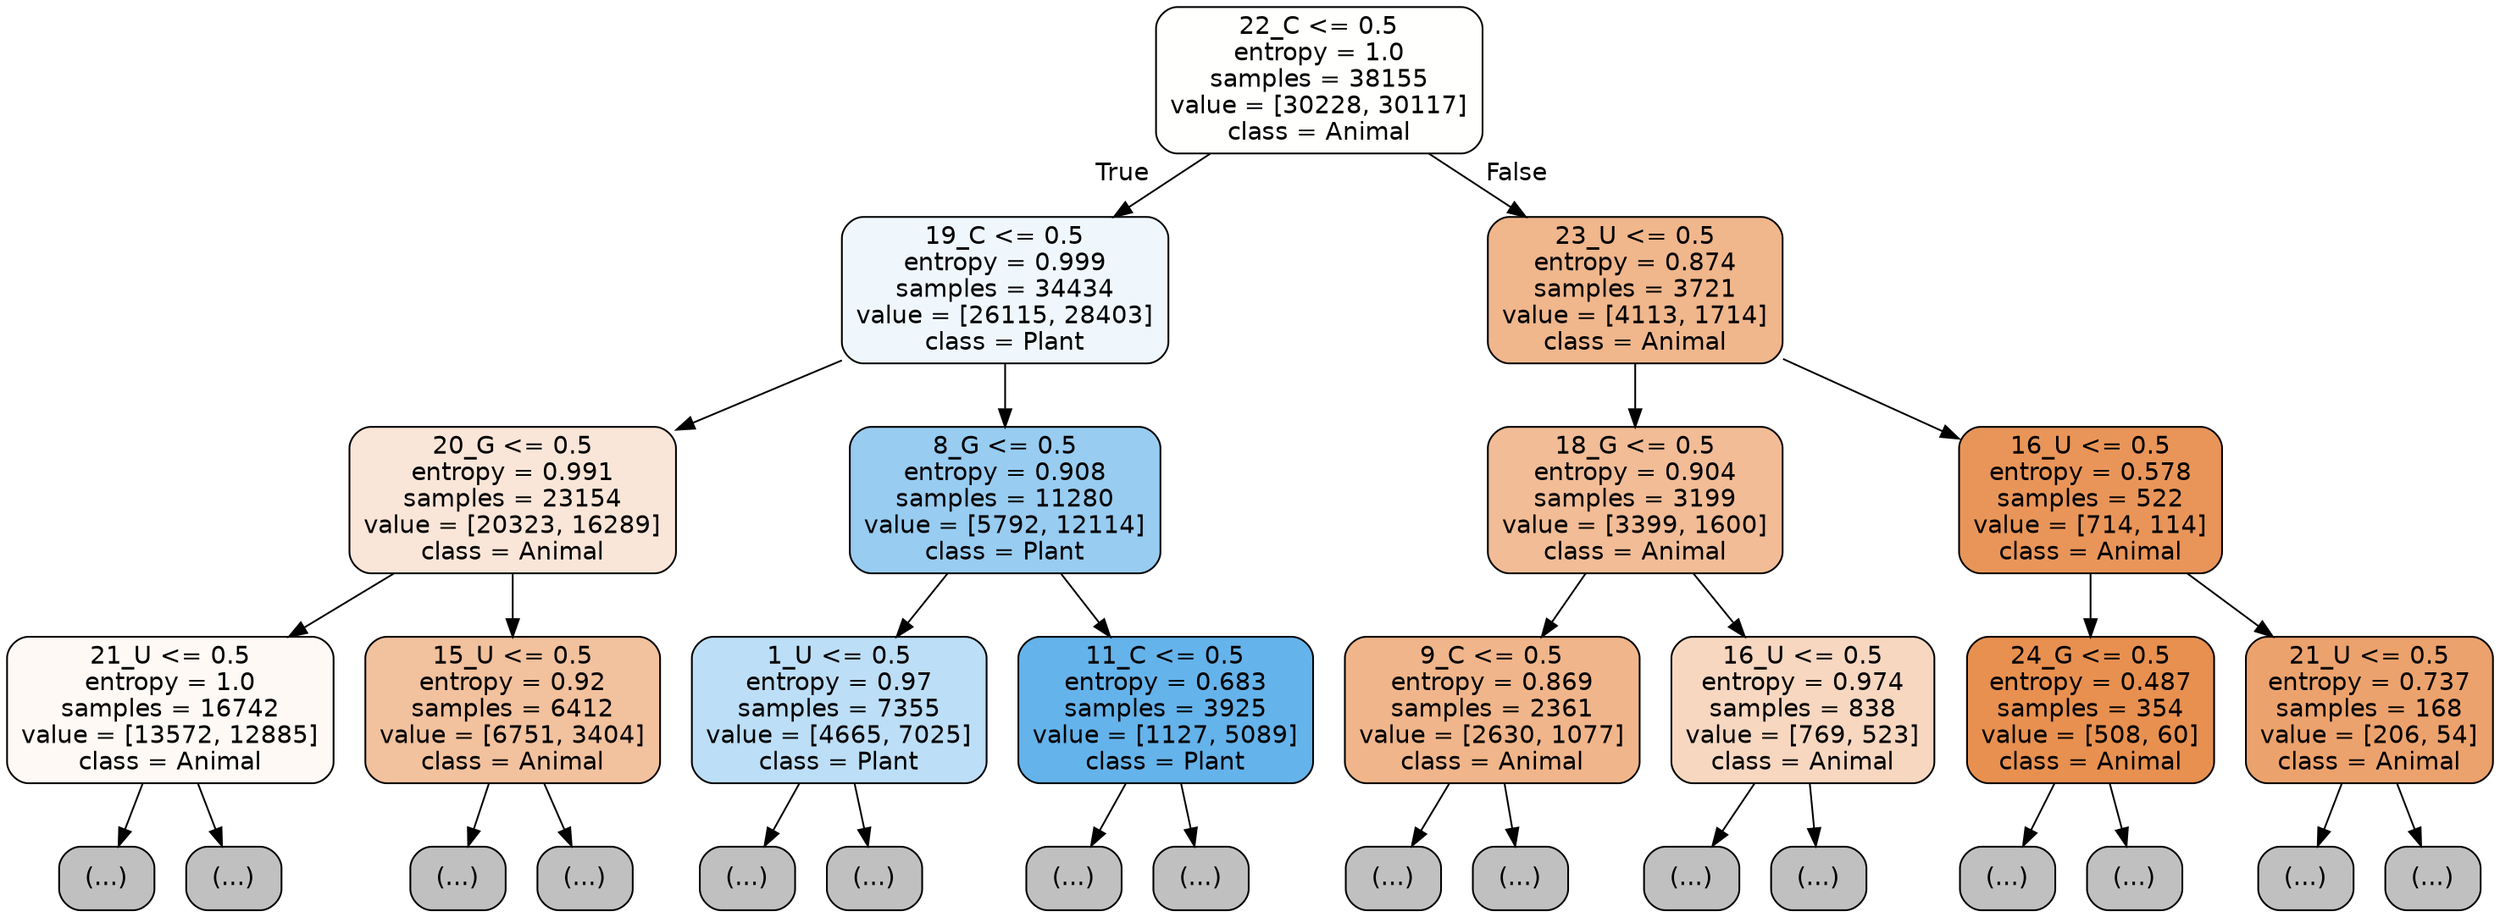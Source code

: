 digraph Tree {
node [shape=box, style="filled, rounded", color="black", fontname="helvetica"] ;
edge [fontname="helvetica"] ;
0 [label="22_C <= 0.5\nentropy = 1.0\nsamples = 38155\nvalue = [30228, 30117]\nclass = Animal", fillcolor="#fffffe"] ;
1 [label="19_C <= 0.5\nentropy = 0.999\nsamples = 34434\nvalue = [26115, 28403]\nclass = Plant", fillcolor="#eff7fd"] ;
0 -> 1 [labeldistance=2.5, labelangle=45, headlabel="True"] ;
2 [label="20_G <= 0.5\nentropy = 0.991\nsamples = 23154\nvalue = [20323, 16289]\nclass = Animal", fillcolor="#fae6d8"] ;
1 -> 2 ;
3 [label="21_U <= 0.5\nentropy = 1.0\nsamples = 16742\nvalue = [13572, 12885]\nclass = Animal", fillcolor="#fef9f5"] ;
2 -> 3 ;
4 [label="(...)", fillcolor="#C0C0C0"] ;
3 -> 4 ;
6433 [label="(...)", fillcolor="#C0C0C0"] ;
3 -> 6433 ;
8172 [label="15_U <= 0.5\nentropy = 0.92\nsamples = 6412\nvalue = [6751, 3404]\nclass = Animal", fillcolor="#f2c19d"] ;
2 -> 8172 ;
8173 [label="(...)", fillcolor="#C0C0C0"] ;
8172 -> 8173 ;
10568 [label="(...)", fillcolor="#C0C0C0"] ;
8172 -> 10568 ;
11401 [label="8_G <= 0.5\nentropy = 0.908\nsamples = 11280\nvalue = [5792, 12114]\nclass = Plant", fillcolor="#98ccf1"] ;
1 -> 11401 ;
11402 [label="1_U <= 0.5\nentropy = 0.97\nsamples = 7355\nvalue = [4665, 7025]\nclass = Plant", fillcolor="#bcdef6"] ;
11401 -> 11402 ;
11403 [label="(...)", fillcolor="#C0C0C0"] ;
11402 -> 11403 ;
12930 [label="(...)", fillcolor="#C0C0C0"] ;
11402 -> 12930 ;
14155 [label="11_C <= 0.5\nentropy = 0.683\nsamples = 3925\nvalue = [1127, 5089]\nclass = Plant", fillcolor="#65b3eb"] ;
11401 -> 14155 ;
14156 [label="(...)", fillcolor="#C0C0C0"] ;
14155 -> 14156 ;
14865 [label="(...)", fillcolor="#C0C0C0"] ;
14155 -> 14865 ;
15044 [label="23_U <= 0.5\nentropy = 0.874\nsamples = 3721\nvalue = [4113, 1714]\nclass = Animal", fillcolor="#f0b68c"] ;
0 -> 15044 [labeldistance=2.5, labelangle=-45, headlabel="False"] ;
15045 [label="18_G <= 0.5\nentropy = 0.904\nsamples = 3199\nvalue = [3399, 1600]\nclass = Animal", fillcolor="#f1bc96"] ;
15044 -> 15045 ;
15046 [label="9_C <= 0.5\nentropy = 0.869\nsamples = 2361\nvalue = [2630, 1077]\nclass = Animal", fillcolor="#f0b58a"] ;
15045 -> 15046 ;
15047 [label="(...)", fillcolor="#C0C0C0"] ;
15046 -> 15047 ;
15936 [label="(...)", fillcolor="#C0C0C0"] ;
15046 -> 15936 ;
16233 [label="16_U <= 0.5\nentropy = 0.974\nsamples = 838\nvalue = [769, 523]\nclass = Animal", fillcolor="#f7d7c0"] ;
15045 -> 16233 ;
16234 [label="(...)", fillcolor="#C0C0C0"] ;
16233 -> 16234 ;
16523 [label="(...)", fillcolor="#C0C0C0"] ;
16233 -> 16523 ;
16682 [label="16_U <= 0.5\nentropy = 0.578\nsamples = 522\nvalue = [714, 114]\nclass = Animal", fillcolor="#e99559"] ;
15044 -> 16682 ;
16683 [label="24_G <= 0.5\nentropy = 0.487\nsamples = 354\nvalue = [508, 60]\nclass = Animal", fillcolor="#e89050"] ;
16682 -> 16683 ;
16684 [label="(...)", fillcolor="#C0C0C0"] ;
16683 -> 16684 ;
16785 [label="(...)", fillcolor="#C0C0C0"] ;
16683 -> 16785 ;
16810 [label="21_U <= 0.5\nentropy = 0.737\nsamples = 168\nvalue = [206, 54]\nclass = Animal", fillcolor="#eca26d"] ;
16682 -> 16810 ;
16811 [label="(...)", fillcolor="#C0C0C0"] ;
16810 -> 16811 ;
16850 [label="(...)", fillcolor="#C0C0C0"] ;
16810 -> 16850 ;
}